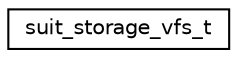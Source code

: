 digraph "Graphical Class Hierarchy"
{
 // LATEX_PDF_SIZE
  edge [fontname="Helvetica",fontsize="10",labelfontname="Helvetica",labelfontsize="10"];
  node [fontname="Helvetica",fontsize="10",shape=record];
  rankdir="LR";
  Node0 [label="suit_storage_vfs_t",height=0.2,width=0.4,color="black", fillcolor="white", style="filled",URL="$structsuit__storage__vfs__t.html",tooltip="riotboot vfs SUIT storage context"];
}
